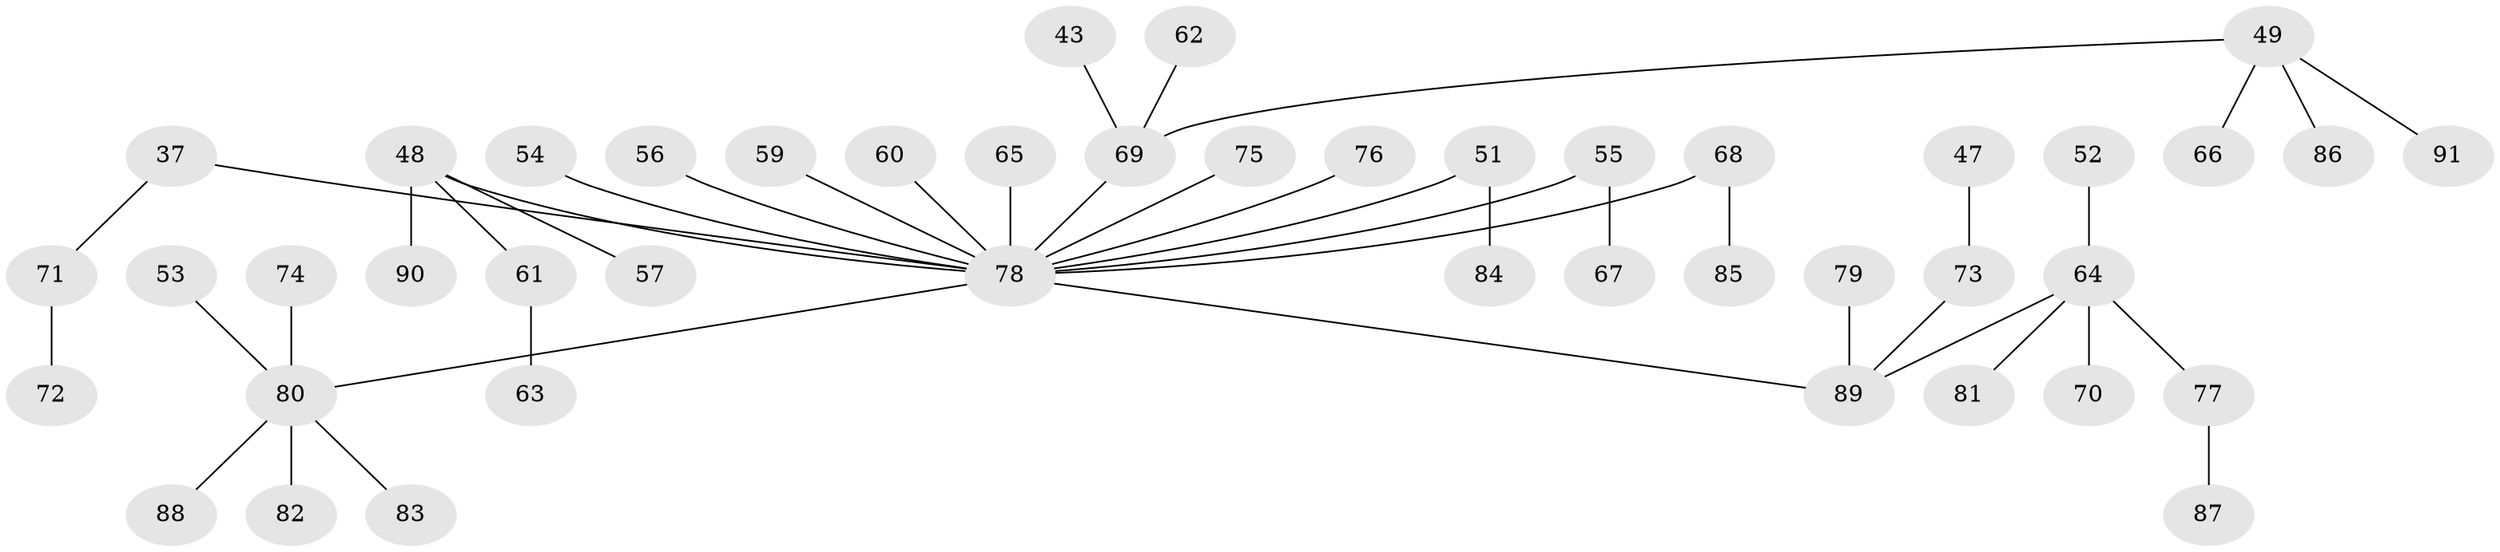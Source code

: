 // original degree distribution, {7: 0.01098901098901099, 4: 0.08791208791208792, 2: 0.25274725274725274, 5: 0.03296703296703297, 1: 0.4835164835164835, 3: 0.13186813186813187}
// Generated by graph-tools (version 1.1) at 2025/53/03/09/25 04:53:47]
// undirected, 45 vertices, 44 edges
graph export_dot {
graph [start="1"]
  node [color=gray90,style=filled];
  37;
  43;
  47;
  48 [super="+17+36"];
  49 [super="+33"];
  51;
  52;
  53;
  54;
  55;
  56;
  57;
  59 [super="+23"];
  60;
  61;
  62;
  63;
  64 [super="+15+41+34+46"];
  65;
  66;
  67;
  68;
  69 [super="+10"];
  70;
  71;
  72;
  73 [super="+31+38+44"];
  74;
  75;
  76;
  77;
  78 [super="+20+11+30+16+6+50+45"];
  79;
  80 [super="+35+58+42"];
  81;
  82;
  83;
  84;
  85;
  86;
  87;
  88;
  89 [super="+21+40+29+39"];
  90;
  91;
  37 -- 71;
  37 -- 78;
  43 -- 69;
  47 -- 73;
  48 -- 57;
  48 -- 90;
  48 -- 61;
  48 -- 78;
  49 -- 66;
  49 -- 69;
  49 -- 86;
  49 -- 91;
  51 -- 84;
  51 -- 78;
  52 -- 64;
  53 -- 80;
  54 -- 78;
  55 -- 67;
  55 -- 78;
  56 -- 78;
  59 -- 78;
  60 -- 78;
  61 -- 63;
  62 -- 69;
  64 -- 89;
  64 -- 81;
  64 -- 70;
  64 -- 77;
  65 -- 78;
  68 -- 85;
  68 -- 78;
  69 -- 78;
  71 -- 72;
  73 -- 89;
  74 -- 80;
  75 -- 78;
  76 -- 78;
  77 -- 87;
  78 -- 80;
  78 -- 89;
  79 -- 89;
  80 -- 82;
  80 -- 88;
  80 -- 83;
}
